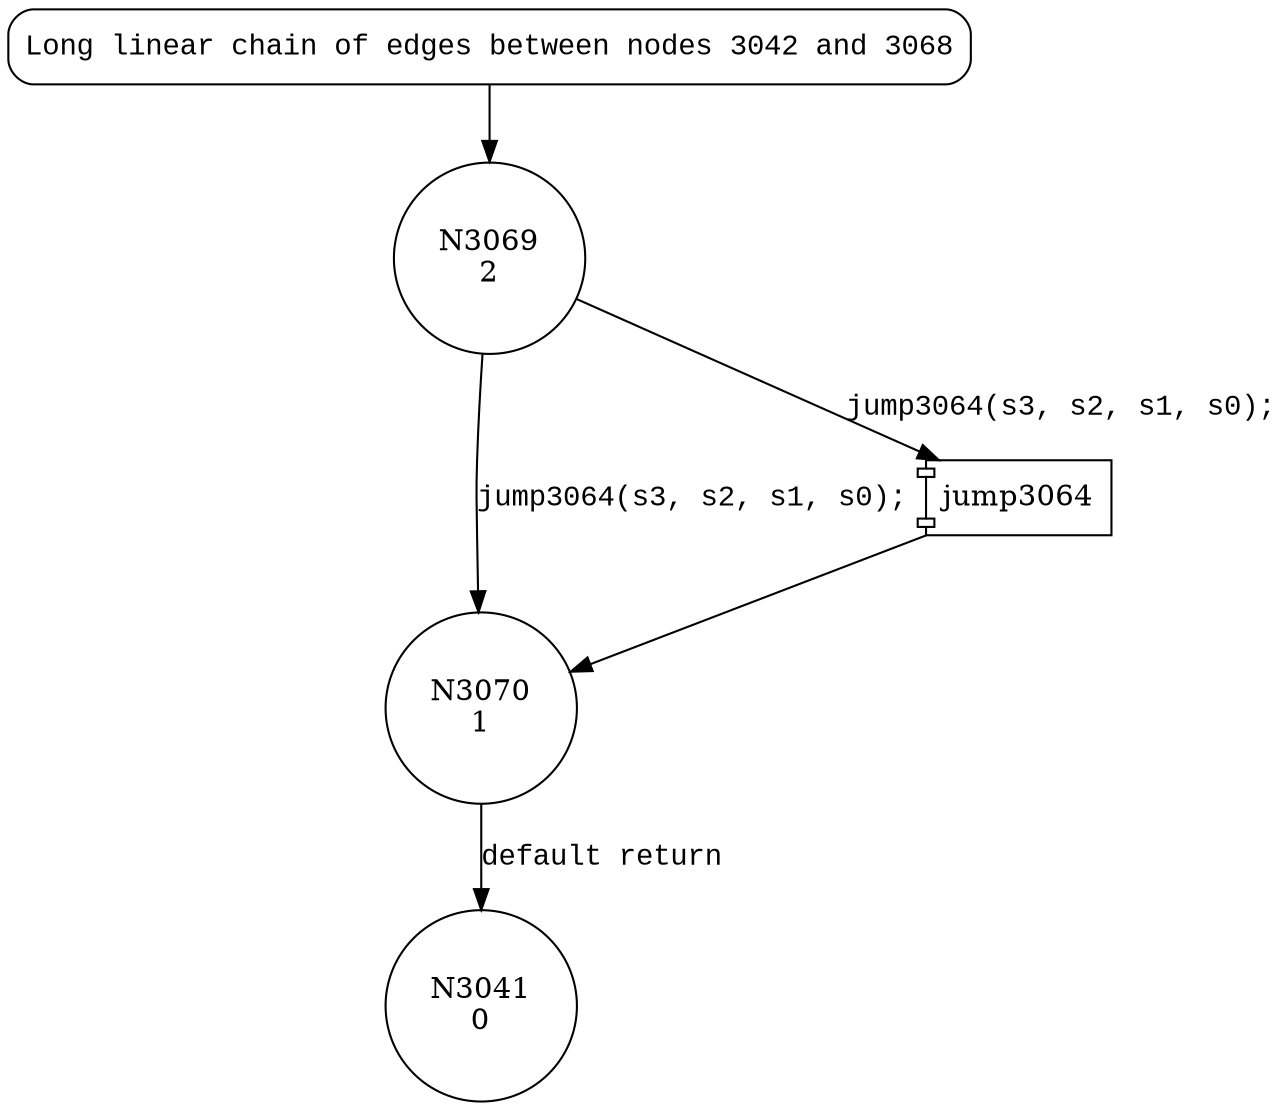 digraph block3064 {
3069 [shape="circle" label="N3069\n2"]
3070 [shape="circle" label="N3070\n1"]
3041 [shape="circle" label="N3041\n0"]
3042 [style="filled,bold" penwidth="1" fillcolor="white" fontname="Courier New" shape="Mrecord" label="Long linear chain of edges between nodes 3042 and 3068"]
3042 -> 3069[label=""]
100009 [shape="component" label="jump3064"]
3069 -> 100009 [label="jump3064(s3, s2, s1, s0);" fontname="Courier New"]
100009 -> 3070 [label="" fontname="Courier New"]
3069 -> 3070 [label="jump3064(s3, s2, s1, s0);" fontname="Courier New"]
3070 -> 3041 [label="default return" fontname="Courier New"]
}